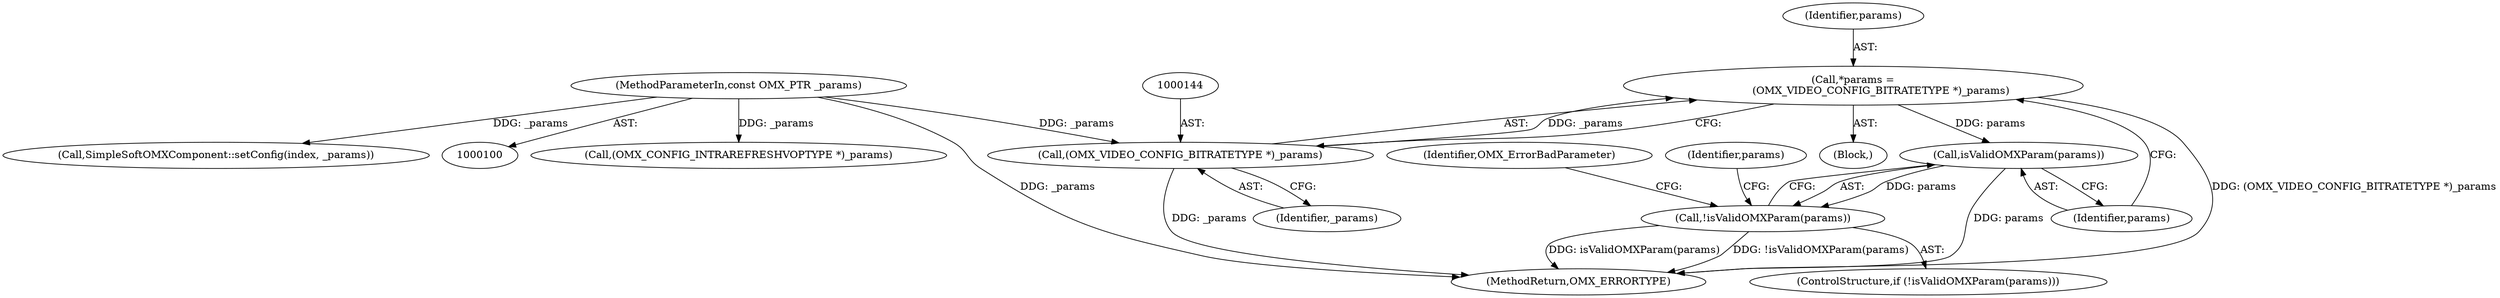 digraph "0_Android_295c883fe3105b19bcd0f9e07d54c6b589fc5bff_29@pointer" {
"1000141" [label="(Call,*params =\n                 (OMX_VIDEO_CONFIG_BITRATETYPE *)_params)"];
"1000143" [label="(Call,(OMX_VIDEO_CONFIG_BITRATETYPE *)_params)"];
"1000102" [label="(MethodParameterIn,const OMX_PTR _params)"];
"1000148" [label="(Call,isValidOMXParam(params))"];
"1000147" [label="(Call,!isValidOMXParam(params))"];
"1000152" [label="(Identifier,OMX_ErrorBadParameter)"];
"1000148" [label="(Call,isValidOMXParam(params))"];
"1000184" [label="(MethodReturn,OMX_ERRORTYPE)"];
"1000146" [label="(ControlStructure,if (!isValidOMXParam(params)))"];
"1000147" [label="(Call,!isValidOMXParam(params))"];
"1000145" [label="(Identifier,_params)"];
"1000156" [label="(Identifier,params)"];
"1000149" [label="(Identifier,params)"];
"1000141" [label="(Call,*params =\n                 (OMX_VIDEO_CONFIG_BITRATETYPE *)_params)"];
"1000142" [label="(Identifier,params)"];
"1000139" [label="(Block,)"];
"1000143" [label="(Call,(OMX_VIDEO_CONFIG_BITRATETYPE *)_params)"];
"1000102" [label="(MethodParameterIn,const OMX_PTR _params)"];
"1000112" [label="(Call,(OMX_CONFIG_INTRAREFRESHVOPTYPE *)_params)"];
"1000181" [label="(Call,SimpleSoftOMXComponent::setConfig(index, _params))"];
"1000141" -> "1000139"  [label="AST: "];
"1000141" -> "1000143"  [label="CFG: "];
"1000142" -> "1000141"  [label="AST: "];
"1000143" -> "1000141"  [label="AST: "];
"1000149" -> "1000141"  [label="CFG: "];
"1000141" -> "1000184"  [label="DDG: (OMX_VIDEO_CONFIG_BITRATETYPE *)_params"];
"1000143" -> "1000141"  [label="DDG: _params"];
"1000141" -> "1000148"  [label="DDG: params"];
"1000143" -> "1000145"  [label="CFG: "];
"1000144" -> "1000143"  [label="AST: "];
"1000145" -> "1000143"  [label="AST: "];
"1000143" -> "1000184"  [label="DDG: _params"];
"1000102" -> "1000143"  [label="DDG: _params"];
"1000102" -> "1000100"  [label="AST: "];
"1000102" -> "1000184"  [label="DDG: _params"];
"1000102" -> "1000112"  [label="DDG: _params"];
"1000102" -> "1000181"  [label="DDG: _params"];
"1000148" -> "1000147"  [label="AST: "];
"1000148" -> "1000149"  [label="CFG: "];
"1000149" -> "1000148"  [label="AST: "];
"1000147" -> "1000148"  [label="CFG: "];
"1000148" -> "1000184"  [label="DDG: params"];
"1000148" -> "1000147"  [label="DDG: params"];
"1000147" -> "1000146"  [label="AST: "];
"1000152" -> "1000147"  [label="CFG: "];
"1000156" -> "1000147"  [label="CFG: "];
"1000147" -> "1000184"  [label="DDG: isValidOMXParam(params)"];
"1000147" -> "1000184"  [label="DDG: !isValidOMXParam(params)"];
}
